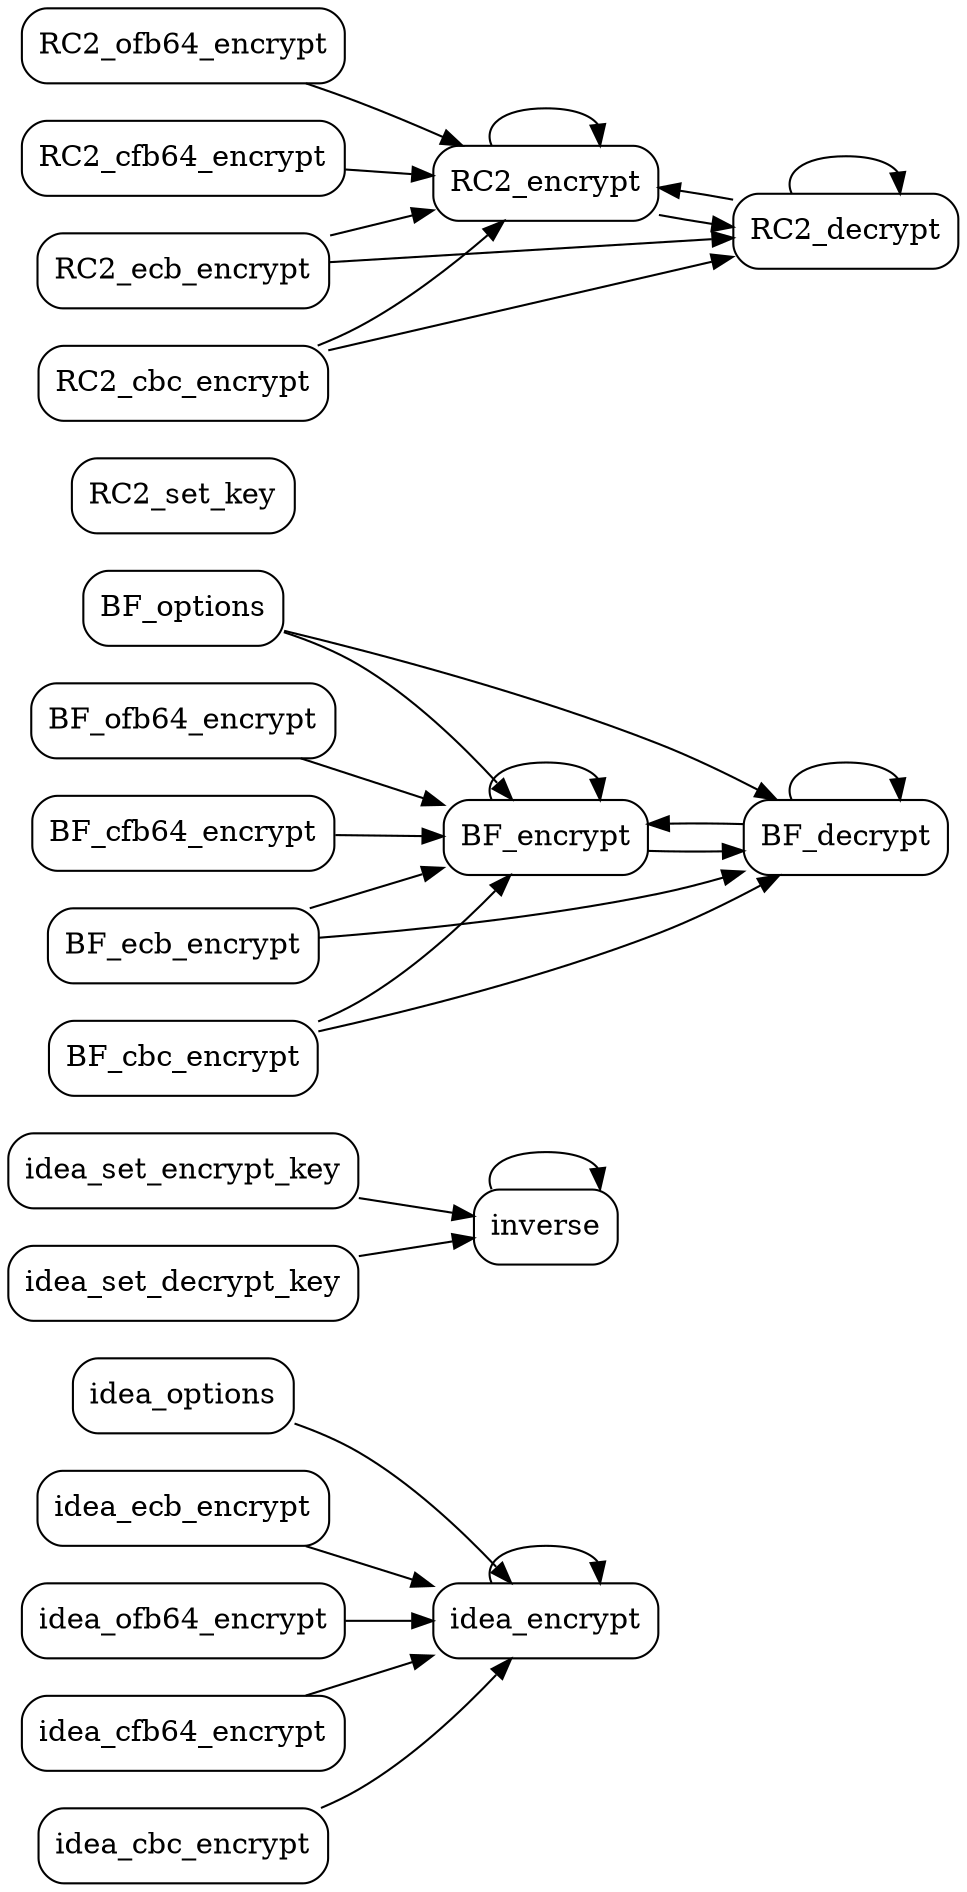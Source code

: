 digraph G {
  rankdir="LR";
  node [shape=box, style=rounded];
  "idea_options" -> "idea_encrypt";
  "idea_ecb_encrypt" -> "idea_encrypt";
  "idea_ofb64_encrypt" -> "idea_encrypt";
  "idea_cfb64_encrypt" -> "idea_encrypt";
  "idea_cbc_encrypt" -> "idea_encrypt";
  "idea_encrypt" -> "idea_encrypt";
  "idea_set_encrypt_key" -> "inverse";
  "idea_set_decrypt_key" -> "inverse";
  "inverse" -> "inverse";
  "BF_cfb64_encrypt" -> "BF_encrypt";
  "BF_options" -> "BF_encrypt";
  "BF_options" -> "BF_decrypt";
  "BF_ecb_encrypt" -> "BF_encrypt";
  "BF_ecb_encrypt" -> "BF_decrypt";
  "BF_encrypt" -> "BF_encrypt";
  "BF_encrypt" -> "BF_decrypt";
  "BF_decrypt" -> "BF_encrypt";
  "BF_decrypt" -> "BF_decrypt";
  "BF_cbc_encrypt" -> "BF_encrypt";
  "BF_cbc_encrypt" -> "BF_decrypt";
  "BF_ofb64_encrypt" -> "BF_encrypt";
  "RC2_set_key";
  "RC2_ofb64_encrypt" -> "RC2_encrypt";
  "RC2_cfb64_encrypt" -> "RC2_encrypt";
  "RC2_ecb_encrypt" -> "RC2_decrypt";
  "RC2_ecb_encrypt" -> "RC2_encrypt";
  "RC2_cbc_encrypt" -> "RC2_decrypt";
  "RC2_cbc_encrypt" -> "RC2_encrypt";
  "RC2_encrypt" -> "RC2_decrypt";
  "RC2_encrypt" -> "RC2_encrypt";
  "RC2_decrypt" -> "RC2_decrypt";
  "RC2_decrypt" -> "RC2_encrypt";
}
